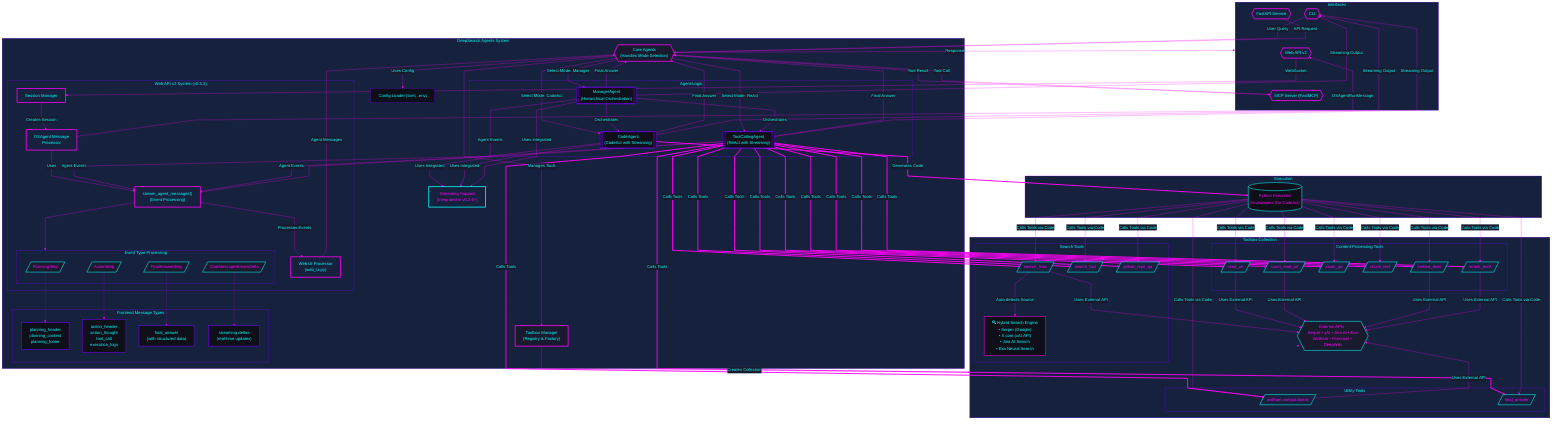 ---
config:
  theme: dark
  themeVariables:
    primaryColor: '#1a1a2e'
    primaryTextColor: '#00fff9'
    primaryBorderColor: '#7700ff'
    lineColor: '#ff00f7'
    secondaryColor: '#16213e'
    tertiaryColor: '#0f0f1a'
    mainBkg: '#1a1a2e'
    nodeBorder: '#7700ff'
    clusterBkg: '#16213e'
    clusterBorder: '#7700ff'
    titleColor: '#00fff9'
    edgeLabelBackground: '#1a1a2e'
    textColor: '#00fff9'
  layout: fixed
  flowchart:
    curve: linear
---
flowchart TB
 subgraph Interfaces["Interfaces"]
    direction LR
        CLI{{"CLI"}}
        FastAPI{{"FastAPI Service"}}
        WebAPIv2{{"Web API v2"}}
        MCPServer{{"MCP Server (FastMCP)"}}
  end
 subgraph EventTypes["Event Type Processing"]
    direction LR
        PlanningEvent[/"PlanningStep"/]
        ActionEvent[/"ActionStep"/]
        FinalAnswerEvent[/"FinalAnswerStep"/]
        StreamDeltaEvent[/"ChatMessageStreamDelta"/]
  end
 subgraph WebAPIv2System["Web API v2 System (v0.3.2)"]
    direction TB
        SessionManager["Session Manager"]
        WebUIProcessor["Web UI Processor
(web_ui.py)"]
        DSAgentProcessor["DSAgent Message
Processor"]
        StreamAgentMessages["stream_agent_messages()
(Event Processing)"]
        EventTypes
  end
 subgraph MessageTypes["Frontend Message Types"]
    direction TB
        PlanningMsgs["planning_header
planning_content
planning_footer"]
        ActionMsgs["action_header
action_thought
tool_call
execution_logs"]
        FinalAnswerMsg["final_answer
(with structured data)"]
        StreamingDeltas["streaming deltas
(real-time updates)"]
  end
 subgraph Agents["Agent Logic"]
    direction LR
        ToolAgent[["ToolCallingAgent
(ReAct with Streaming)"]]
        CodeAgent[["CodeAgent
(CodeAct with Streaming)"]]
        ManagerAgent[["ManagerAgent
(Hierarchical Orchestration)"]]
  end
 subgraph DeepSearchAgentSystem["DeepSearch Agents System"]
    direction TB
        CoreAgents{{"Core Agents
(Handles Mode Selection)"}}
        ConfigLoader["Config Loader (toml, .env)"]
        StreamingSupport["Streaming Support
(Integrated in v0.2.6+)"]
        ToolboxManager["Toolbox Manager
(Registry & Factory)"]
        WebAPIv2System
        MessageTypes
        Agents
  end
 subgraph SearchTools["Search Tools"]
        SearchLinks[/"search_links"/]
        SearchFast[/"search_fast"/]
        SearchEngines["🔍 Hybrid Search Engine
• Serper (Google)
• X.com (xAI API)  
• Jina AI Search
• Exa Neural Search"]
        GitHubQA[/"github_repo_qa"/]
  end
 subgraph ContentTools["Content Processing Tools"]
        ReadURL[/"read_url"/]
        XcomReadURL[/"xcom_read_url"/]
        XcomQA[/"xcom_qa"/]
        ChunkText[/"chunk_text"/]
        EmbedTexts[/"embed_texts"/]
        RerankTexts[/"rerank_texts"/]
  end
 subgraph UtilityTools["Utility Tools"]
        Wolfram[/"wolfram computational"/]
        FinalAnswer[/"final_answer"/]
  end
 subgraph Toolbox["Toolbox Collection"]
    direction TB
        SearchTools
        ContentTools
        UtilityTools
        ExternalAPIs{{"External APIs  
Serper • xAI • Jina AI • Exa
Wolfram • Firecrawl • DeepWiki"}}
  end
 subgraph Execution["Execution"]
        PythonEnv[("Python Execution
Environment (for CodeAct)")]
  end
    CLI -- User Query --> CoreAgents
    FastAPI -- API Request --> CoreAgents
    WebAPIv2 -- WebSocket --> SessionManager
    SessionManager -- Creates Session --> DSAgentProcessor
    DSAgentProcessor -- Uses --> StreamAgentMessages
    StreamAgentMessages -- Processes Events --> WebUIProcessor
    WebUIProcessor -- Agent Messages --> CoreAgents
    MCPServer -- Tool Call --> CoreAgents
    CoreAgents -- Select Mode: ReAct --> ToolAgent
    CoreAgents -- Select Mode: CodeAct --> CodeAgent
    CoreAgents -- Select Mode: Manager --> ManagerAgent
    CoreAgents -- Uses Config --> ConfigLoader
    CoreAgents -- Manages Tools --> ToolboxManager
    ToolAgent -- Uses Integrated --> StreamingSupport
    CodeAgent -- Uses Integrated --> StreamingSupport
    ManagerAgent -- Uses Integrated --> StreamingSupport
    ManagerAgent -- Orchestrates --> ToolAgent & CodeAgent
    ToolboxManager -- Creates Collection --> Toolbox
    SearchLinks -- "Auto-detects Source" --> SearchEngines
    ToolAgent == Calls Tools ==> SearchLinks & SearchFast & GitHubQA & ReadURL & XcomReadURL & XcomQA & ChunkText & EmbedTexts & RerankTexts & Wolfram & FinalAnswer
    CodeAgent == Generates Code ==> PythonEnv
    PythonEnv -- Calls Tools via Code --> SearchLinks & SearchFast & GitHubQA & ReadURL & XcomReadURL & XcomQA & ChunkText & EmbedTexts & RerankTexts & Wolfram & FinalAnswer
    SearchLinks -- Uses External API --> ExternalAPIs
    ReadURL -- Uses External API --> ExternalAPIs
    XcomReadURL -- Uses External API --> ExternalAPIs
    EmbedTexts -- Uses External API --> ExternalAPIs
    RerankTexts -- Uses External API --> ExternalAPIs
    Wolfram -- Uses External API --> ExternalAPIs
    ExternalAPIs --> Toolbox
    ToolAgent -- Final Answer --> CoreAgents
    CodeAgent -- Final Answer --> CoreAgents
    ManagerAgent -- Final Answer --> CoreAgents
    ToolAgent -- Streaming Output --> CLI
    CodeAgent -- Streaming Output --> CLI
    ManagerAgent -- Streaming Output --> CLI
    ToolAgent -- Agent Events --> StreamAgentMessages
    CodeAgent -- Agent Events --> StreamAgentMessages
    ManagerAgent -- Agent Events --> StreamAgentMessages
    DSAgentProcessor -- DSAgentRunMessage --> WebAPIv2
    CoreAgents -- Response --> Interfaces
    CoreAgents -- Tool Result --> MCPServer
    StreamAgentMessages --> EventTypes
    PlanningEvent -.-> PlanningMsgs
    ActionEvent -.-> ActionMsgs
    FinalAnswerEvent -.-> FinalAnswerMsg
    StreamDeltaEvent -.-> StreamingDeltas
     CLI:::interface
     FastAPI:::interface
     WebAPIv2:::interface
     MCPServer:::mcpserver
     PlanningEvent:::event
     ActionEvent:::event
     FinalAnswerEvent:::event
     StreamDeltaEvent:::event
     SessionManager:::webapi
     WebUIProcessor:::webapi
     DSAgentProcessor:::webapi
     StreamAgentMessages:::webapi
     PlanningMsgs:::message
     ActionMsgs:::message
     FinalAnswerMsg:::message
     StreamingDeltas:::message
     ToolAgent:::agent
     CodeAgent:::agent
     ManagerAgent:::agent
     CoreAgents:::manager
     ConfigLoader:::config
     StreamingSupport:::streaming
     ToolboxManager:::manager
     SearchLinks:::tool
     SearchFast:::tool
     SearchEngines:::searchengine
     GitHubQA:::tool
     ReadURL:::tool
     XcomReadURL:::tool
     XcomQA:::tool
     ChunkText:::tool
     EmbedTexts:::tool
     RerankTexts:::tool
     Wolfram:::tool
     FinalAnswer:::tool
     ExternalAPIs:::external
     PythonEnv:::environment
    classDef default fill:#1a1a2e,stroke:#7700ff,stroke-width:2px,color:#00fff9
    classDef interface fill:#16213e,stroke:#ff00f7,stroke-width:3px,color:#00fff9
    classDef agent fill:#0f0f1a,stroke:#7700ff,stroke-width:2px,color:#00fff9
    classDef manager fill:#1a1a2e,stroke:#ff00f7,stroke-width:3px,color:#00fff9
    classDef tool fill:#16213e,stroke:#00fff9,stroke-width:2px,color:#ff00f7
    classDef environment fill:#0f0f1a,stroke:#00fff9,stroke-width:2px,color:#ff00f7
    classDef external fill:#1a1a2e,stroke:#00fff9,stroke-width:2px,color:#ff00f7
    classDef config fill:#0f0f1a,stroke:#7700ff,stroke-width:1px,color:#00fff9
    classDef streaming fill:#16213e,stroke:#00fff9,stroke-width:3px,color:#ff00f7
    classDef mcpserver fill:#16213e,stroke:#ff00f7,stroke-width:3px,color:#00fff9
    classDef searchengine fill:#0f0f1a,stroke:#ff00f7,stroke-width:2px,color:#00fff9
    classDef webapi fill:#16213e,stroke:#ff00f7,stroke-width:3px,color:#00fff9
    classDef event fill:#1a1a2e,stroke:#00fff9,stroke-width:2px,color:#ff00f7
    classDef message fill:#0f0f1a,stroke:#7700ff,stroke-width:2px,color:#00fff9